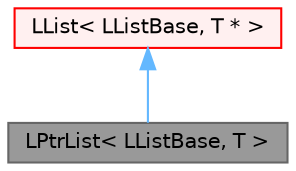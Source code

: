digraph "LPtrList&lt; LListBase, T &gt;"
{
 // LATEX_PDF_SIZE
  bgcolor="transparent";
  edge [fontname=Helvetica,fontsize=10,labelfontname=Helvetica,labelfontsize=10];
  node [fontname=Helvetica,fontsize=10,shape=box,height=0.2,width=0.4];
  Node1 [id="Node000001",label="LPtrList\< LListBase, T \>",height=0.2,width=0.4,color="gray40", fillcolor="grey60", style="filled", fontcolor="black",tooltip="Template class for non-intrusive linked PtrLists."];
  Node2 -> Node1 [id="edge1_Node000001_Node000002",dir="back",color="steelblue1",style="solid",tooltip=" "];
  Node2 [id="Node000002",label="LList\< LListBase, T * \>",height=0.2,width=0.4,color="red", fillcolor="#FFF0F0", style="filled",URL="$classFoam_1_1LList.html",tooltip=" "];
}
